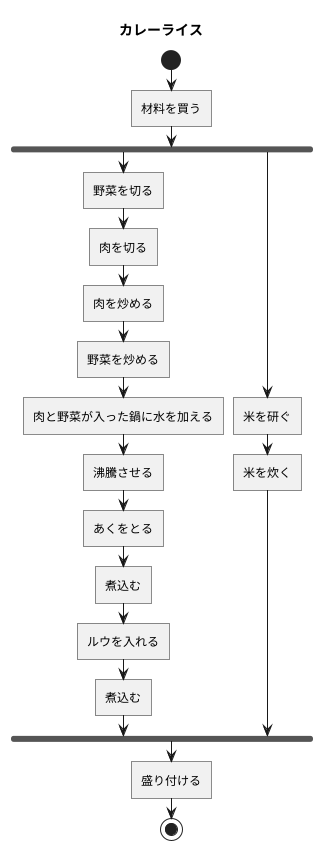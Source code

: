 @startuml アクティビティ図
title カレーライス
start
:材料を買う]
fork
:野菜を切る]
:肉を切る]
:肉を炒める]
:野菜を炒める]
:肉と野菜が入った鍋に水を加える]
:沸騰させる]
:あくをとる]
:煮込む]
:ルウを入れる]
:煮込む]
fork again
:米を研ぐ]
:米を炊く]
end fork
:盛り付ける]
stop
@enduml